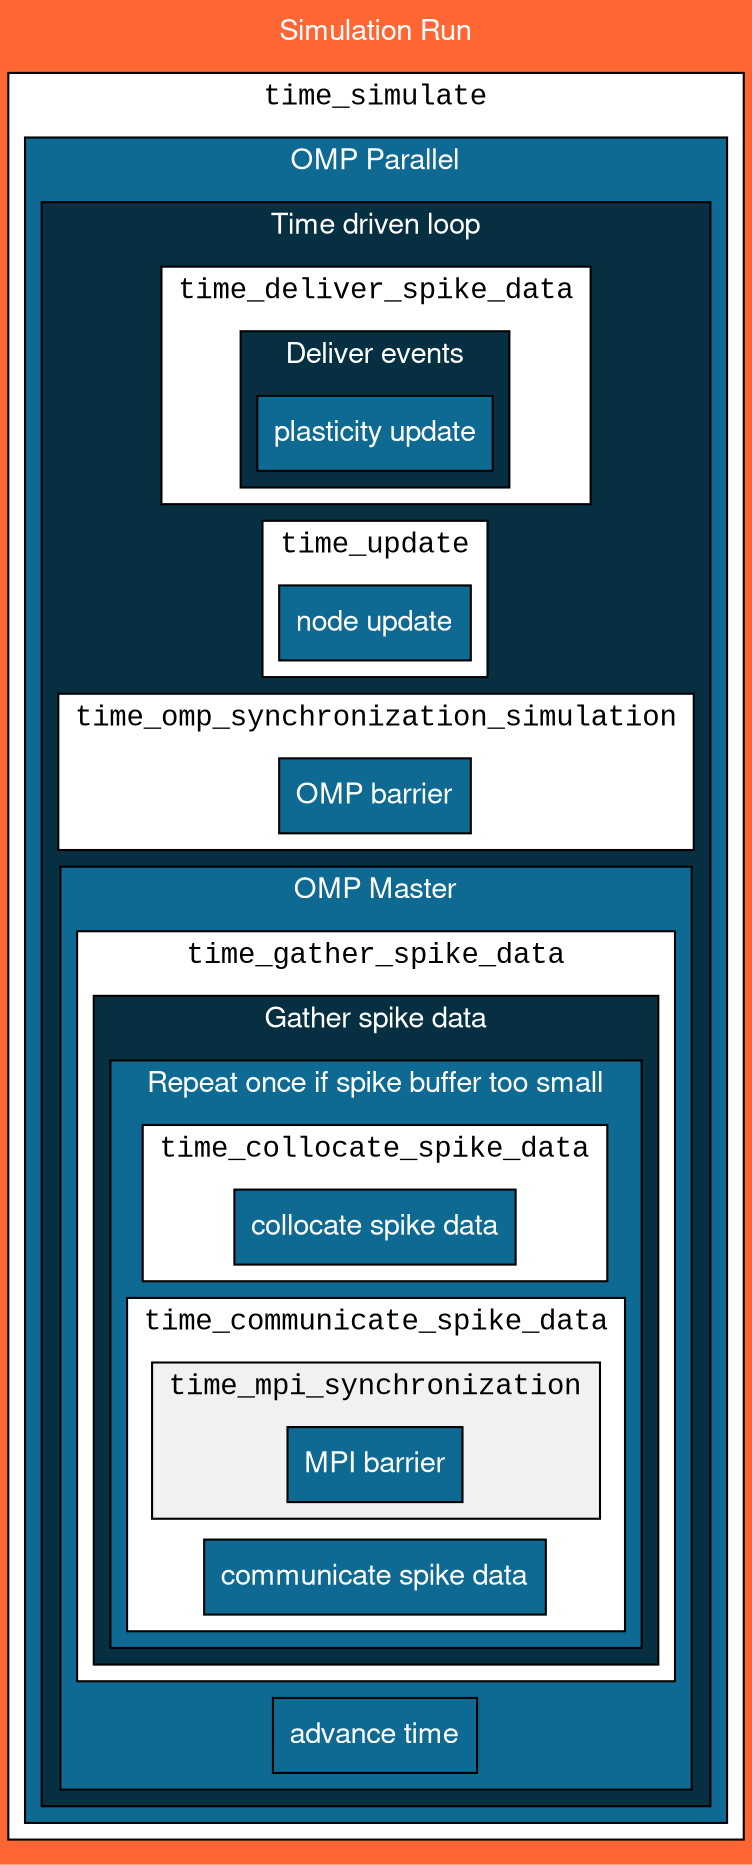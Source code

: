  digraph G {
  node [fontname="Helvetica,Arial,sans-serif", shape="box", fontcolor="white", style="filled", fillcolor="#0E6A93"]
  rankdir="LR"
  bgcolor="#ff6633"
  label="Simulation Run"
  labelloc="t"
  fontcolor="white"
  fontname="Helvetica,Arial,sans-serif"

	subgraph cluster_simulate_timer {
			label="time_simulate"
			style=filled fontcolor="black" fontname="Courier New, Courier, monospace"
			fillcolor="white"
      subgraph cluster_OMP_Parallel {
        label="OMP Parallel"
        style=filled
        fillcolor="#0E6A93" fontcolor="white" fontname="Helvetica,Arial,sans-serif"
        subgraph cluster_time_driven_loop {
          label="Time driven loop"
          style=filled
          fillcolor="#072f42"
          subgraph cluster_deliver_spike_data_timer {
            label="time_deliver_spike_data"
            style=filled fontcolor="black" fontname="Courier New, Courier, monospace"
            fillcolor="white"
            subgraph cluster_deliver_events {
              label="Deliver events"
              style=filled fontcolor="white" fontname="Helvetica,Arial,sans-serif"
              fillcolor="#072f42"
              "plasticity update"
            }
          }
          subgraph cluster_update_timer {
            label="time_update"
            style=filled fontcolor="black" fontname="Courier New, Courier, monospace"
            fillcolor="white"
            "node update"
          }
            subgraph cluster_omp_synchronization_timer {
            label="time_omp_synchronization_simulation"
            style=filled fontcolor="black" fontname="Courier New, Courier, monospace"
            fillcolor="white"
            "OMP barrier"
            }
          subgraph cluster_omp_master {
              label="OMP Master"
            style=filled fontcolor="white"
            fillcolor="#0E6A93"
            "advance time"

          subgraph cluster_gather_spike_data_timer{
                      label= "time_gather_spike_data"
                      style=filled fontcolor="black" fontname="Courier New, Courier, monospace"
                      fillcolor="white"
                      subgraph cluster_gather_spike_Data{
                         label="Gather spike data"
                         style=filled fontcolor="white" fontname="Helvetica, Arial, sans-serif"
                         fillcolor="#072f42"
                         subgraph cluster_repeat_once {
                             label="Repeat once if spike buffer too small"
                             style=filled fontcolor="white"
                             fillcolor="#0E6A93"


            subgraph cluster_collocate_spike_data_timer {
                  label="time_collocate_spike_data"
                  style=filled fontcolor="black" fontname="Courier New, Courier, monospace"
                  fillcolor="white"
                  "collocate spike data"
              }

            subgraph cluster_communicate_spike_data_timer {
                label= "time_communicate_spike_data"
                style=filled fontcolor="black" fontname="Courier New, Courier, monospace"
                fillcolor="white"
                "communicate spike data"
                subgraph cluster_mpi_sync_timer {
                    label= "time_mpi_synchronization"
                    style=filled fontcolor="black" fontname="Courier New, Courier, monospace"
                    fillcolor="#f1f1f1"
                    "MPI barrier"

                }
                }
               }
              }
            }
          }
       }
   	}
  }
 }
